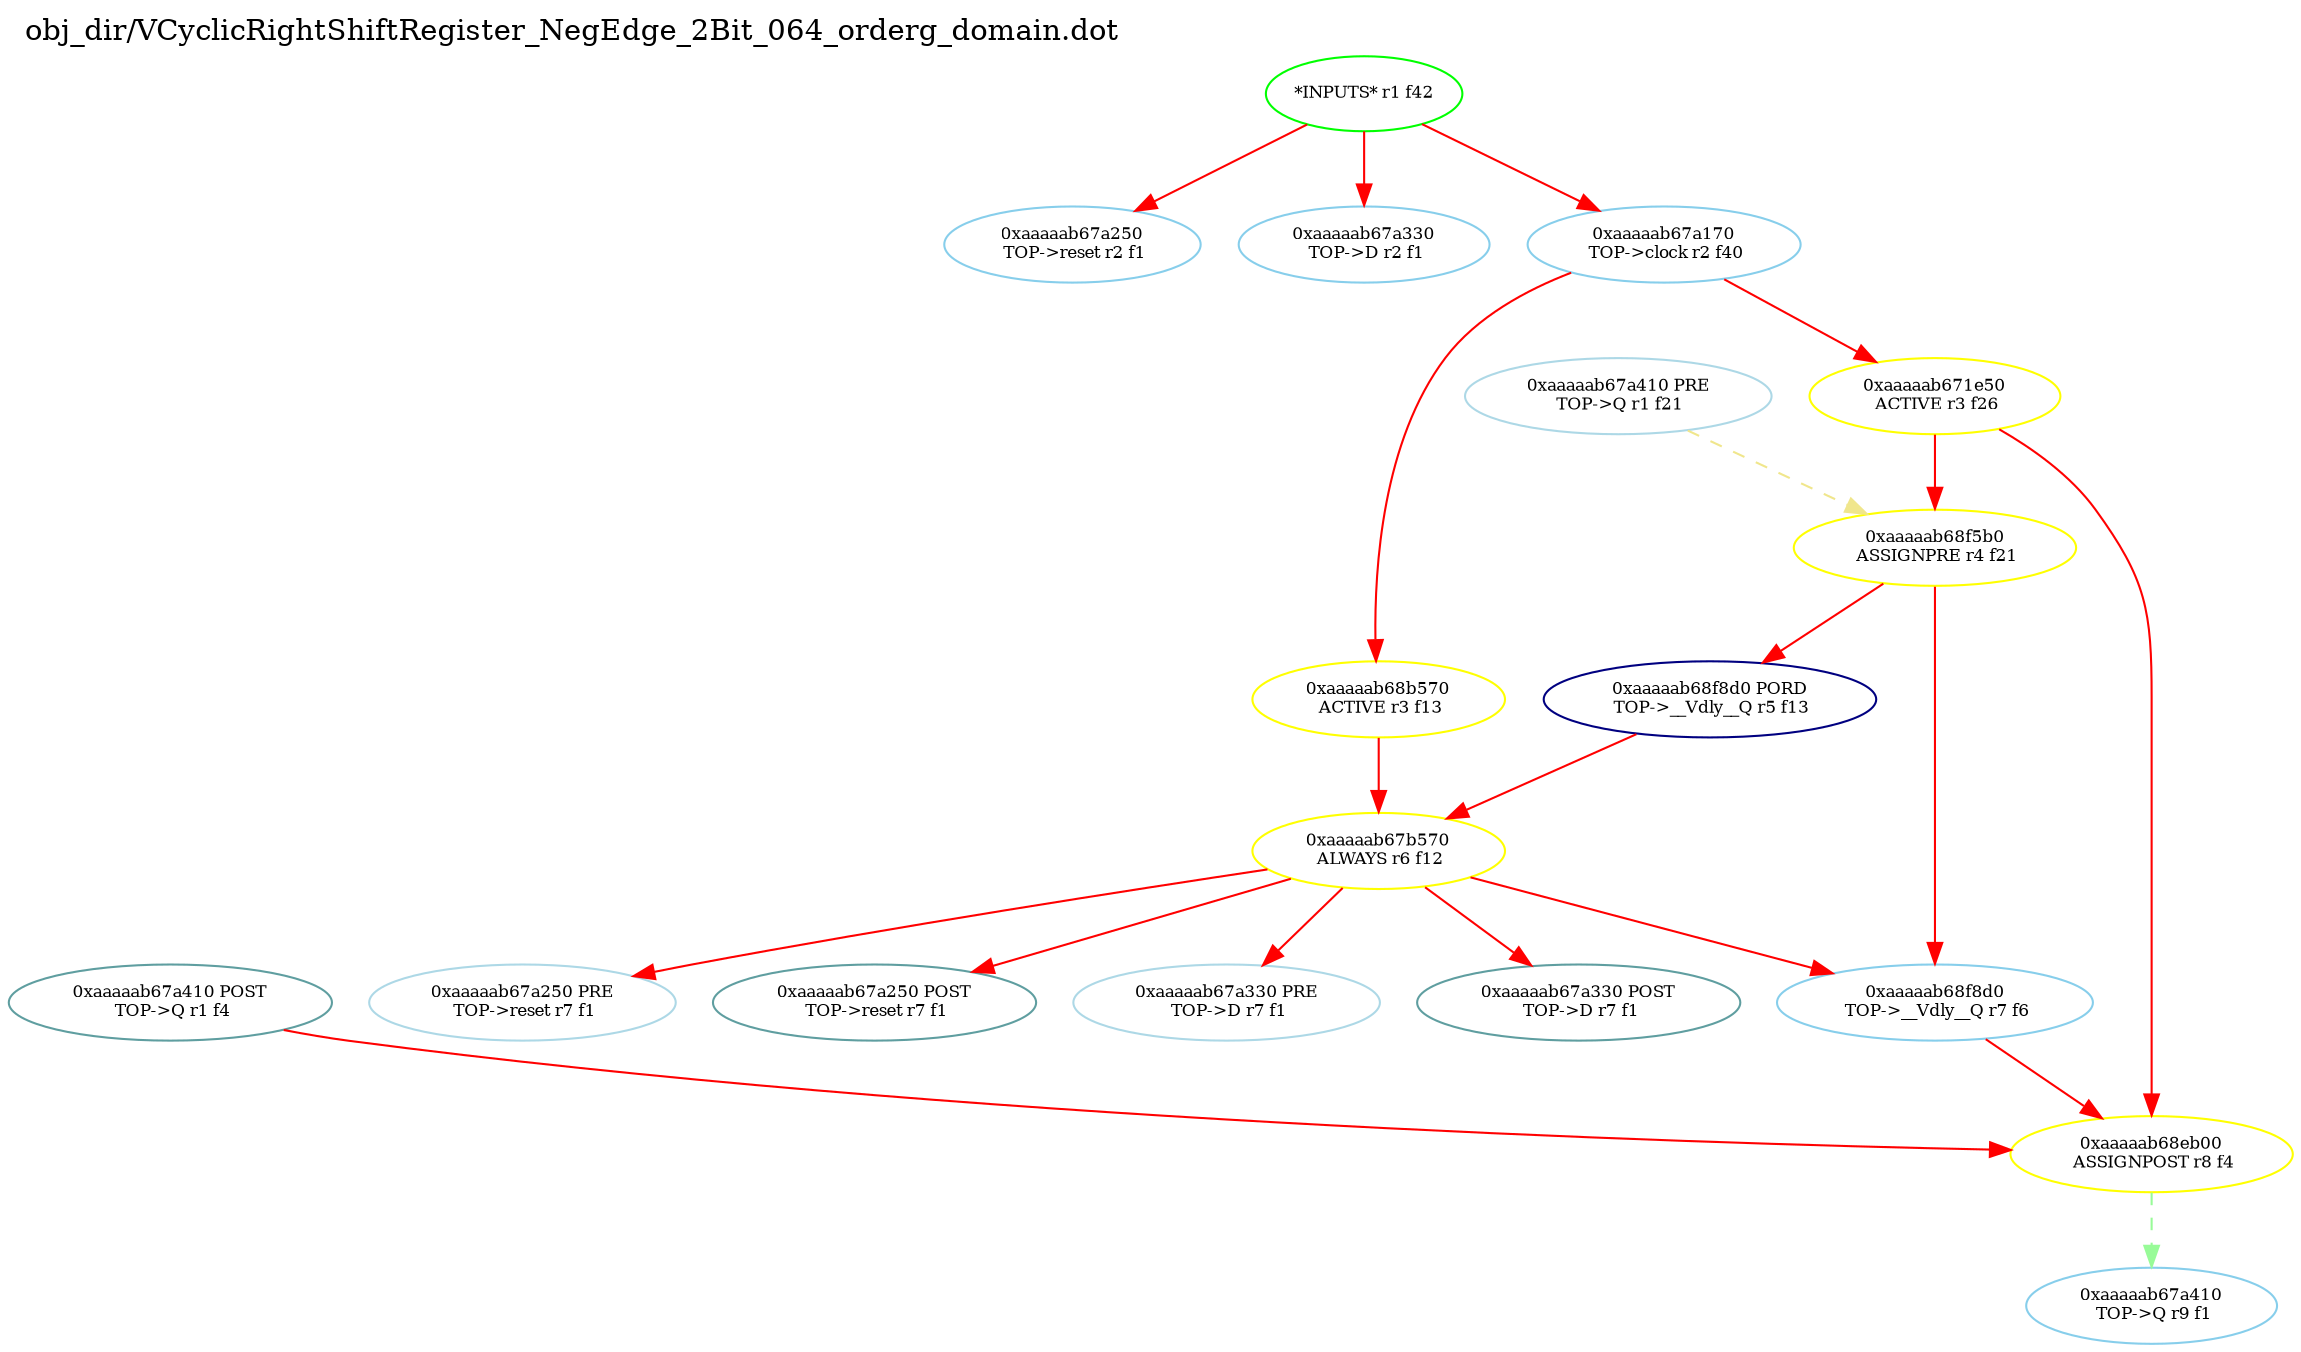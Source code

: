 digraph v3graph {
	graph	[label="obj_dir/VCyclicRightShiftRegister_NegEdge_2Bit_064_orderg_domain.dot",
		 labelloc=t, labeljust=l,
		 //size="7.5,10",
		 rankdir=TB];
	n0xaaaaab679fb0_0	[fontsize=8 label="0xaaaaab67a410 POST\n TOP->Q r1 f4", color=CadetBlue];
	n0xaaaaab679fb0_1	[fontsize=8 label="0xaaaaab67a410 PRE\n TOP->Q r1 f21", color=lightblue];
	n2	[fontsize=8 label="*INPUTS* r1 f42", color=green];
	n0xaaaaab679fb0_3	[fontsize=8 label="0xaaaaab67a250\n TOP->reset r2 f1", color=skyblue];
	n0xaaaaab679fb0_4	[fontsize=8 label="0xaaaaab67a330\n TOP->D r2 f1", color=skyblue];
	n0xaaaaab679fb0_5	[fontsize=8 label="0xaaaaab67a170\n TOP->clock r2 f40", color=skyblue];
	n0xaaaaab679fb0_6	[fontsize=8 label="0xaaaaab68b570\n ACTIVE r3 f13", color=yellow];
	n0xaaaaab679fb0_7	[fontsize=8 label="0xaaaaab671e50\n ACTIVE r3 f26", color=yellow];
	n0xaaaaab679fb0_8	[fontsize=8 label="0xaaaaab68f5b0\n ASSIGNPRE r4 f21", color=yellow];
	n0xaaaaab679fb0_9	[fontsize=8 label="0xaaaaab68f8d0 PORD\n TOP->__Vdly__Q r5 f13", color=NavyBlue];
	n0xaaaaab679fb0_10	[fontsize=8 label="0xaaaaab67b570\n ALWAYS r6 f12", color=yellow];
	n0xaaaaab679fb0_11	[fontsize=8 label="0xaaaaab67a250 PRE\n TOP->reset r7 f1", color=lightblue];
	n0xaaaaab679fb0_12	[fontsize=8 label="0xaaaaab67a250 POST\n TOP->reset r7 f1", color=CadetBlue];
	n0xaaaaab679fb0_13	[fontsize=8 label="0xaaaaab67a330 PRE\n TOP->D r7 f1", color=lightblue];
	n0xaaaaab679fb0_14	[fontsize=8 label="0xaaaaab67a330 POST\n TOP->D r7 f1", color=CadetBlue];
	n0xaaaaab679fb0_15	[fontsize=8 label="0xaaaaab68f8d0\n TOP->__Vdly__Q r7 f6", color=skyblue];
	n0xaaaaab679fb0_16	[fontsize=8 label="0xaaaaab68eb00\n ASSIGNPOST r8 f4", color=yellow];
	n0xaaaaab679fb0_17	[fontsize=8 label="0xaaaaab67a410\n TOP->Q r9 f1", color=skyblue];
	n0xaaaaab679fb0_0 -> n0xaaaaab679fb0_16 [fontsize=8 label="" weight=2 color=red];
	n0xaaaaab679fb0_1 -> n0xaaaaab679fb0_8 [fontsize=8 label="" weight=3 color=khaki style=dashed];
	n2 -> n0xaaaaab679fb0_3 [fontsize=8 label="" weight=1 color=red];
	n2 -> n0xaaaaab679fb0_4 [fontsize=8 label="" weight=1 color=red];
	n2 -> n0xaaaaab679fb0_5 [fontsize=8 label="" weight=1 color=red];
	n0xaaaaab679fb0_5 -> n0xaaaaab679fb0_6 [fontsize=8 label="" weight=8 color=red];
	n0xaaaaab679fb0_5 -> n0xaaaaab679fb0_7 [fontsize=8 label="" weight=8 color=red];
	n0xaaaaab679fb0_6 -> n0xaaaaab679fb0_10 [fontsize=8 label="" weight=32 color=red];
	n0xaaaaab679fb0_7 -> n0xaaaaab679fb0_8 [fontsize=8 label="" weight=32 color=red];
	n0xaaaaab679fb0_7 -> n0xaaaaab679fb0_16 [fontsize=8 label="" weight=32 color=red];
	n0xaaaaab679fb0_8 -> n0xaaaaab679fb0_9 [fontsize=8 label="" weight=32 color=red];
	n0xaaaaab679fb0_8 -> n0xaaaaab679fb0_15 [fontsize=8 label="" weight=32 color=red];
	n0xaaaaab679fb0_9 -> n0xaaaaab679fb0_10 [fontsize=8 label="" weight=32 color=red];
	n0xaaaaab679fb0_10 -> n0xaaaaab679fb0_11 [fontsize=8 label="" weight=32 color=red];
	n0xaaaaab679fb0_10 -> n0xaaaaab679fb0_12 [fontsize=8 label="" weight=2 color=red];
	n0xaaaaab679fb0_10 -> n0xaaaaab679fb0_13 [fontsize=8 label="" weight=32 color=red];
	n0xaaaaab679fb0_10 -> n0xaaaaab679fb0_14 [fontsize=8 label="" weight=2 color=red];
	n0xaaaaab679fb0_10 -> n0xaaaaab679fb0_15 [fontsize=8 label="" weight=32 color=red];
	n0xaaaaab679fb0_15 -> n0xaaaaab679fb0_16 [fontsize=8 label="" weight=8 color=red];
	n0xaaaaab679fb0_16 -> n0xaaaaab679fb0_17 [fontsize=8 label="" weight=1 color=PaleGreen style=dashed];
}
